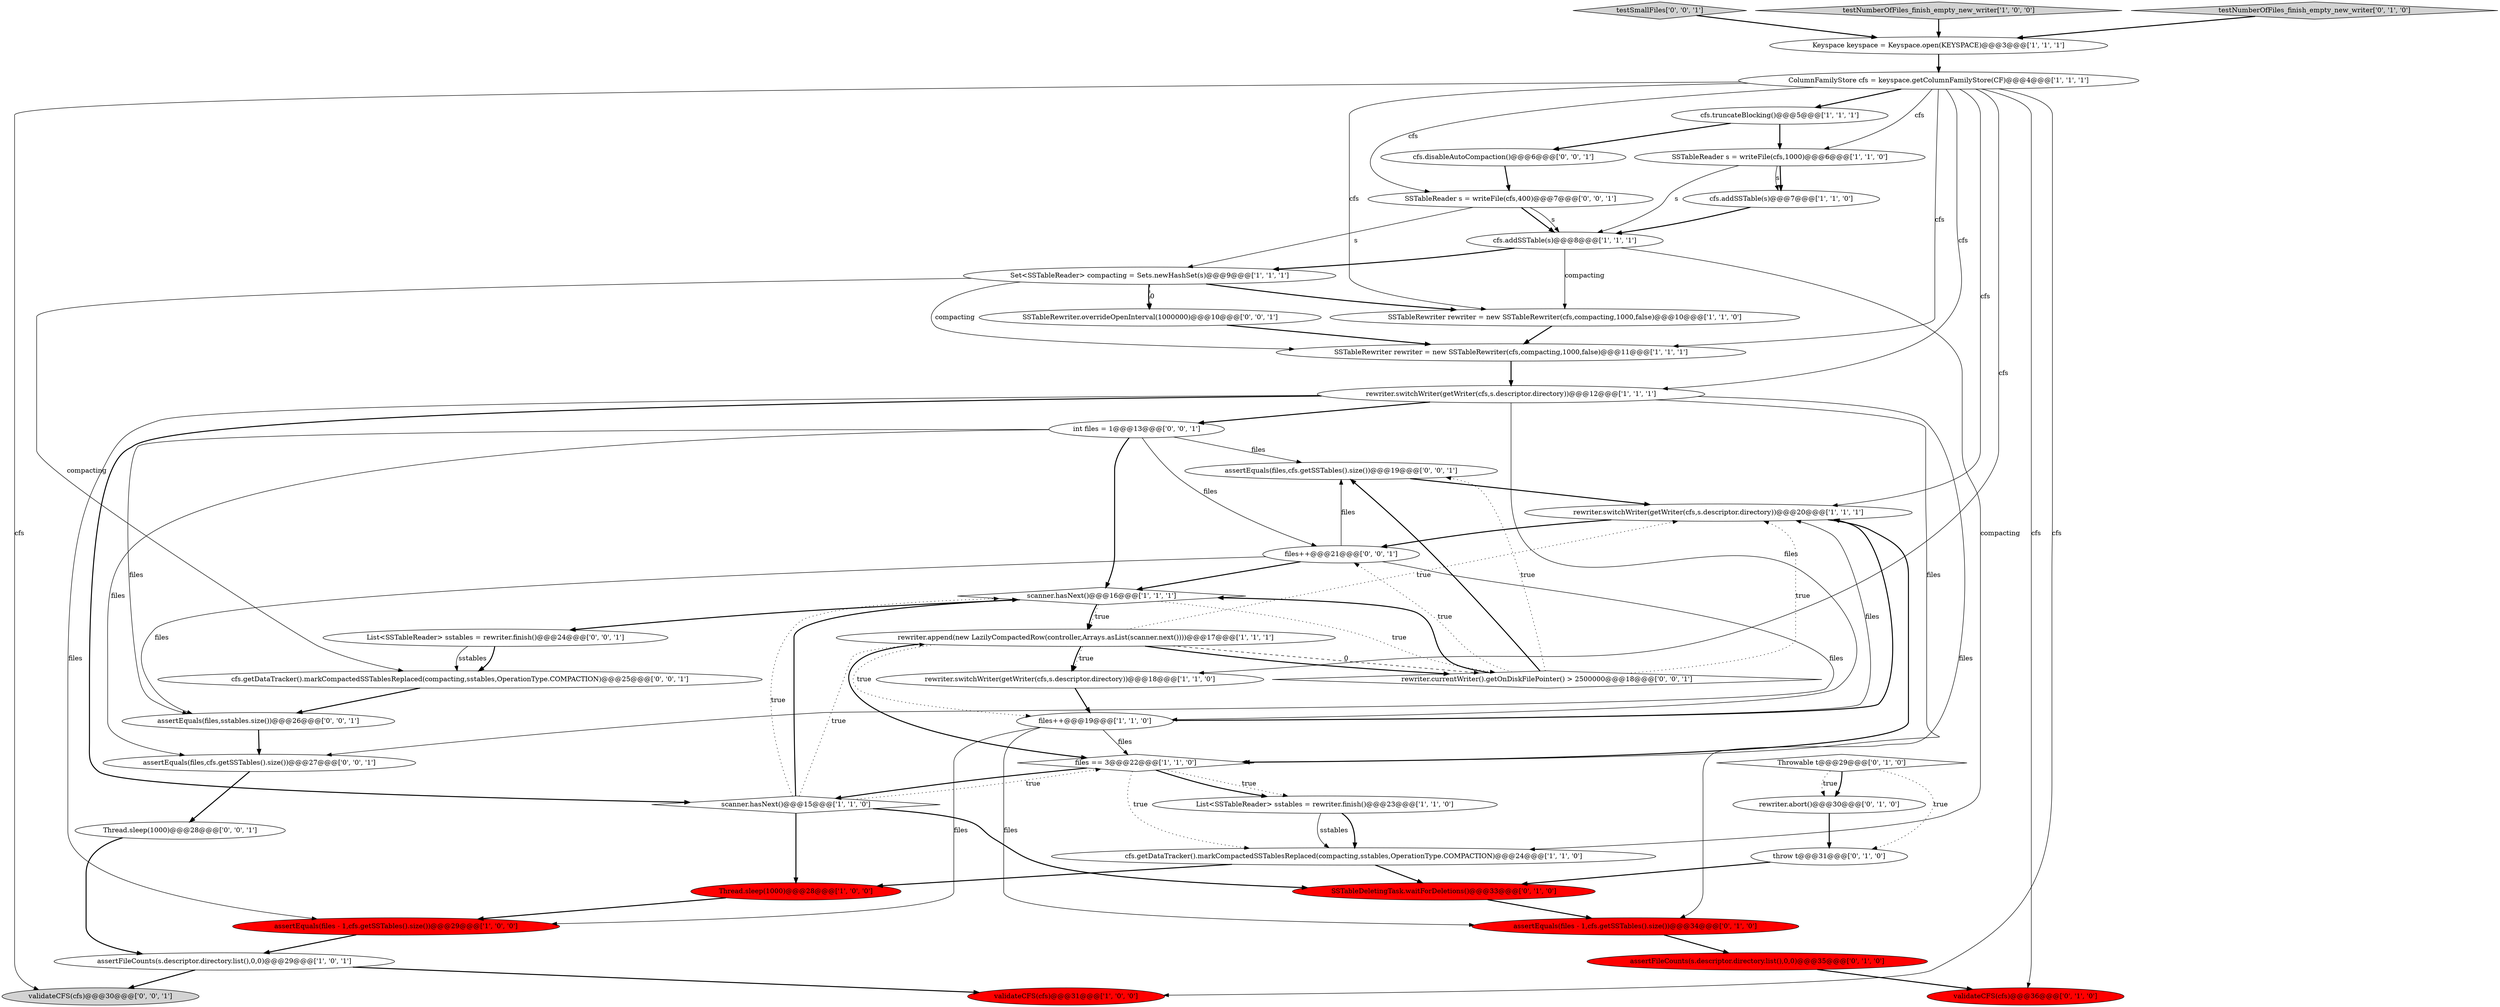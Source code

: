 digraph {
35 [style = filled, label = "assertEquals(files,cfs.getSSTables().size())@@@19@@@['0', '0', '1']", fillcolor = white, shape = ellipse image = "AAA0AAABBB3BBB"];
29 [style = filled, label = "validateCFS(cfs)@@@36@@@['0', '1', '0']", fillcolor = red, shape = ellipse image = "AAA1AAABBB2BBB"];
36 [style = filled, label = "files++@@@21@@@['0', '0', '1']", fillcolor = white, shape = ellipse image = "AAA0AAABBB3BBB"];
43 [style = filled, label = "assertEquals(files,sstables.size())@@@26@@@['0', '0', '1']", fillcolor = white, shape = ellipse image = "AAA0AAABBB3BBB"];
19 [style = filled, label = "assertFileCounts(s.descriptor.directory.list(),0,0)@@@29@@@['1', '0', '1']", fillcolor = white, shape = ellipse image = "AAA0AAABBB1BBB"];
16 [style = filled, label = "Thread.sleep(1000)@@@28@@@['1', '0', '0']", fillcolor = red, shape = ellipse image = "AAA1AAABBB1BBB"];
39 [style = filled, label = "rewriter.currentWriter().getOnDiskFilePointer() > 2500000@@@18@@@['0', '0', '1']", fillcolor = white, shape = diamond image = "AAA0AAABBB3BBB"];
42 [style = filled, label = "int files = 1@@@13@@@['0', '0', '1']", fillcolor = white, shape = ellipse image = "AAA0AAABBB3BBB"];
11 [style = filled, label = "cfs.getDataTracker().markCompactedSSTablesReplaced(compacting,sstables,OperationType.COMPACTION)@@@24@@@['1', '1', '0']", fillcolor = white, shape = ellipse image = "AAA0AAABBB1BBB"];
33 [style = filled, label = "validateCFS(cfs)@@@30@@@['0', '0', '1']", fillcolor = lightgray, shape = ellipse image = "AAA0AAABBB3BBB"];
26 [style = filled, label = "assertEquals(files - 1,cfs.getSSTables().size())@@@34@@@['0', '1', '0']", fillcolor = red, shape = ellipse image = "AAA1AAABBB2BBB"];
23 [style = filled, label = "files == 3@@@22@@@['1', '1', '0']", fillcolor = white, shape = diamond image = "AAA0AAABBB1BBB"];
32 [style = filled, label = "assertEquals(files,cfs.getSSTables().size())@@@27@@@['0', '0', '1']", fillcolor = white, shape = ellipse image = "AAA0AAABBB3BBB"];
8 [style = filled, label = "scanner.hasNext()@@@16@@@['1', '1', '1']", fillcolor = white, shape = diamond image = "AAA0AAABBB1BBB"];
37 [style = filled, label = "testSmallFiles['0', '0', '1']", fillcolor = lightgray, shape = diamond image = "AAA0AAABBB3BBB"];
40 [style = filled, label = "cfs.getDataTracker().markCompactedSSTablesReplaced(compacting,sstables,OperationType.COMPACTION)@@@25@@@['0', '0', '1']", fillcolor = white, shape = ellipse image = "AAA0AAABBB3BBB"];
15 [style = filled, label = "rewriter.switchWriter(getWriter(cfs,s.descriptor.directory))@@@20@@@['1', '1', '1']", fillcolor = white, shape = ellipse image = "AAA0AAABBB1BBB"];
25 [style = filled, label = "Throwable t@@@29@@@['0', '1', '0']", fillcolor = white, shape = diamond image = "AAA0AAABBB2BBB"];
13 [style = filled, label = "files++@@@19@@@['1', '1', '0']", fillcolor = white, shape = ellipse image = "AAA0AAABBB1BBB"];
34 [style = filled, label = "SSTableReader s = writeFile(cfs,400)@@@7@@@['0', '0', '1']", fillcolor = white, shape = ellipse image = "AAA0AAABBB3BBB"];
2 [style = filled, label = "testNumberOfFiles_finish_empty_new_writer['1', '0', '0']", fillcolor = lightgray, shape = diamond image = "AAA0AAABBB1BBB"];
22 [style = filled, label = "rewriter.switchWriter(getWriter(cfs,s.descriptor.directory))@@@12@@@['1', '1', '1']", fillcolor = white, shape = ellipse image = "AAA0AAABBB1BBB"];
27 [style = filled, label = "throw t@@@31@@@['0', '1', '0']", fillcolor = white, shape = ellipse image = "AAA0AAABBB2BBB"];
28 [style = filled, label = "testNumberOfFiles_finish_empty_new_writer['0', '1', '0']", fillcolor = lightgray, shape = diamond image = "AAA0AAABBB2BBB"];
0 [style = filled, label = "assertEquals(files - 1,cfs.getSSTables().size())@@@29@@@['1', '0', '0']", fillcolor = red, shape = ellipse image = "AAA1AAABBB1BBB"];
9 [style = filled, label = "scanner.hasNext()@@@15@@@['1', '1', '0']", fillcolor = white, shape = diamond image = "AAA0AAABBB1BBB"];
1 [style = filled, label = "Keyspace keyspace = Keyspace.open(KEYSPACE)@@@3@@@['1', '1', '1']", fillcolor = white, shape = ellipse image = "AAA0AAABBB1BBB"];
38 [style = filled, label = "SSTableRewriter.overrideOpenInterval(1000000)@@@10@@@['0', '0', '1']", fillcolor = white, shape = ellipse image = "AAA0AAABBB3BBB"];
18 [style = filled, label = "List<SSTableReader> sstables = rewriter.finish()@@@23@@@['1', '1', '0']", fillcolor = white, shape = ellipse image = "AAA0AAABBB1BBB"];
12 [style = filled, label = "rewriter.switchWriter(getWriter(cfs,s.descriptor.directory))@@@18@@@['1', '1', '0']", fillcolor = white, shape = ellipse image = "AAA0AAABBB1BBB"];
31 [style = filled, label = "rewriter.abort()@@@30@@@['0', '1', '0']", fillcolor = white, shape = ellipse image = "AAA0AAABBB2BBB"];
6 [style = filled, label = "validateCFS(cfs)@@@31@@@['1', '0', '0']", fillcolor = red, shape = ellipse image = "AAA1AAABBB1BBB"];
7 [style = filled, label = "cfs.truncateBlocking()@@@5@@@['1', '1', '1']", fillcolor = white, shape = ellipse image = "AAA0AAABBB1BBB"];
14 [style = filled, label = "SSTableRewriter rewriter = new SSTableRewriter(cfs,compacting,1000,false)@@@11@@@['1', '1', '1']", fillcolor = white, shape = ellipse image = "AAA0AAABBB1BBB"];
44 [style = filled, label = "List<SSTableReader> sstables = rewriter.finish()@@@24@@@['0', '0', '1']", fillcolor = white, shape = ellipse image = "AAA0AAABBB3BBB"];
5 [style = filled, label = "SSTableRewriter rewriter = new SSTableRewriter(cfs,compacting,1000,false)@@@10@@@['1', '1', '0']", fillcolor = white, shape = ellipse image = "AAA0AAABBB1BBB"];
17 [style = filled, label = "ColumnFamilyStore cfs = keyspace.getColumnFamilyStore(CF)@@@4@@@['1', '1', '1']", fillcolor = white, shape = ellipse image = "AAA0AAABBB1BBB"];
10 [style = filled, label = "Set<SSTableReader> compacting = Sets.newHashSet(s)@@@9@@@['1', '1', '1']", fillcolor = white, shape = ellipse image = "AAA0AAABBB1BBB"];
20 [style = filled, label = "cfs.addSSTable(s)@@@8@@@['1', '1', '1']", fillcolor = white, shape = ellipse image = "AAA0AAABBB1BBB"];
41 [style = filled, label = "Thread.sleep(1000)@@@28@@@['0', '0', '1']", fillcolor = white, shape = ellipse image = "AAA0AAABBB3BBB"];
45 [style = filled, label = "cfs.disableAutoCompaction()@@@6@@@['0', '0', '1']", fillcolor = white, shape = ellipse image = "AAA0AAABBB3BBB"];
30 [style = filled, label = "assertFileCounts(s.descriptor.directory.list(),0,0)@@@35@@@['0', '1', '0']", fillcolor = red, shape = ellipse image = "AAA1AAABBB2BBB"];
4 [style = filled, label = "SSTableReader s = writeFile(cfs,1000)@@@6@@@['1', '1', '0']", fillcolor = white, shape = ellipse image = "AAA0AAABBB1BBB"];
21 [style = filled, label = "rewriter.append(new LazilyCompactedRow(controller,Arrays.asList(scanner.next())))@@@17@@@['1', '1', '1']", fillcolor = white, shape = ellipse image = "AAA0AAABBB1BBB"];
3 [style = filled, label = "cfs.addSSTable(s)@@@7@@@['1', '1', '0']", fillcolor = white, shape = ellipse image = "AAA0AAABBB1BBB"];
24 [style = filled, label = "SSTableDeletingTask.waitForDeletions()@@@33@@@['0', '1', '0']", fillcolor = red, shape = ellipse image = "AAA1AAABBB2BBB"];
21->12 [style = dotted, label="true"];
16->0 [style = bold, label=""];
39->36 [style = dotted, label="true"];
34->20 [style = bold, label=""];
41->19 [style = bold, label=""];
21->15 [style = dotted, label="true"];
10->38 [style = dashed, label="0"];
8->44 [style = bold, label=""];
30->29 [style = bold, label=""];
9->16 [style = bold, label=""];
25->31 [style = bold, label=""];
22->0 [style = solid, label="files"];
13->23 [style = solid, label="files"];
17->29 [style = solid, label="cfs"];
23->18 [style = dotted, label="true"];
42->43 [style = solid, label="files"];
17->22 [style = solid, label="cfs"];
9->24 [style = bold, label=""];
13->26 [style = solid, label="files"];
39->35 [style = dotted, label="true"];
11->16 [style = bold, label=""];
4->3 [style = bold, label=""];
0->19 [style = bold, label=""];
37->1 [style = bold, label=""];
18->11 [style = bold, label=""];
22->9 [style = bold, label=""];
14->22 [style = bold, label=""];
39->8 [style = bold, label=""];
43->32 [style = bold, label=""];
42->35 [style = solid, label="files"];
9->21 [style = dotted, label="true"];
9->8 [style = bold, label=""];
19->6 [style = bold, label=""];
17->15 [style = solid, label="cfs"];
1->17 [style = bold, label=""];
17->33 [style = solid, label="cfs"];
9->8 [style = dotted, label="true"];
31->27 [style = bold, label=""];
39->35 [style = bold, label=""];
22->13 [style = solid, label="files"];
21->13 [style = dotted, label="true"];
13->15 [style = bold, label=""];
34->20 [style = solid, label="s"];
42->36 [style = solid, label="files"];
15->36 [style = bold, label=""];
21->23 [style = bold, label=""];
22->42 [style = bold, label=""];
19->33 [style = bold, label=""];
36->43 [style = solid, label="files"];
8->21 [style = dotted, label="true"];
35->15 [style = bold, label=""];
25->31 [style = dotted, label="true"];
2->1 [style = bold, label=""];
42->8 [style = bold, label=""];
8->39 [style = dotted, label="true"];
7->4 [style = bold, label=""];
11->24 [style = bold, label=""];
20->11 [style = solid, label="compacting"];
21->39 [style = dashed, label="0"];
13->15 [style = solid, label="files"];
36->32 [style = solid, label="files"];
21->12 [style = bold, label=""];
12->13 [style = bold, label=""];
24->26 [style = bold, label=""];
17->34 [style = solid, label="cfs"];
22->26 [style = solid, label="files"];
10->5 [style = bold, label=""];
21->39 [style = bold, label=""];
20->5 [style = solid, label="compacting"];
4->3 [style = solid, label="s"];
9->23 [style = dotted, label="true"];
36->8 [style = bold, label=""];
17->12 [style = solid, label="cfs"];
27->24 [style = bold, label=""];
32->41 [style = bold, label=""];
17->5 [style = solid, label="cfs"];
40->43 [style = bold, label=""];
17->4 [style = solid, label="cfs"];
4->20 [style = solid, label="s"];
23->18 [style = bold, label=""];
10->40 [style = solid, label="compacting"];
10->38 [style = bold, label=""];
15->23 [style = bold, label=""];
34->10 [style = solid, label="s"];
17->14 [style = solid, label="cfs"];
44->40 [style = bold, label=""];
18->11 [style = solid, label="sstables"];
28->1 [style = bold, label=""];
5->14 [style = bold, label=""];
38->14 [style = bold, label=""];
20->10 [style = bold, label=""];
26->30 [style = bold, label=""];
7->45 [style = bold, label=""];
17->7 [style = bold, label=""];
3->20 [style = bold, label=""];
39->15 [style = dotted, label="true"];
13->0 [style = solid, label="files"];
36->35 [style = solid, label="files"];
44->40 [style = solid, label="sstables"];
22->23 [style = solid, label="files"];
10->14 [style = solid, label="compacting"];
8->21 [style = bold, label=""];
25->27 [style = dotted, label="true"];
23->9 [style = bold, label=""];
45->34 [style = bold, label=""];
42->32 [style = solid, label="files"];
17->6 [style = solid, label="cfs"];
23->11 [style = dotted, label="true"];
}
